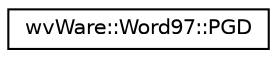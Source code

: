 digraph "类继承关系图"
{
  edge [fontname="Helvetica",fontsize="10",labelfontname="Helvetica",labelfontsize="10"];
  node [fontname="Helvetica",fontsize="10",shape=record];
  rankdir="LR";
  Node0 [label="wvWare::Word97::PGD",height=0.2,width=0.4,color="black", fillcolor="white", style="filled",URL="$structwv_ware_1_1_word97_1_1_p_g_d.html"];
}
